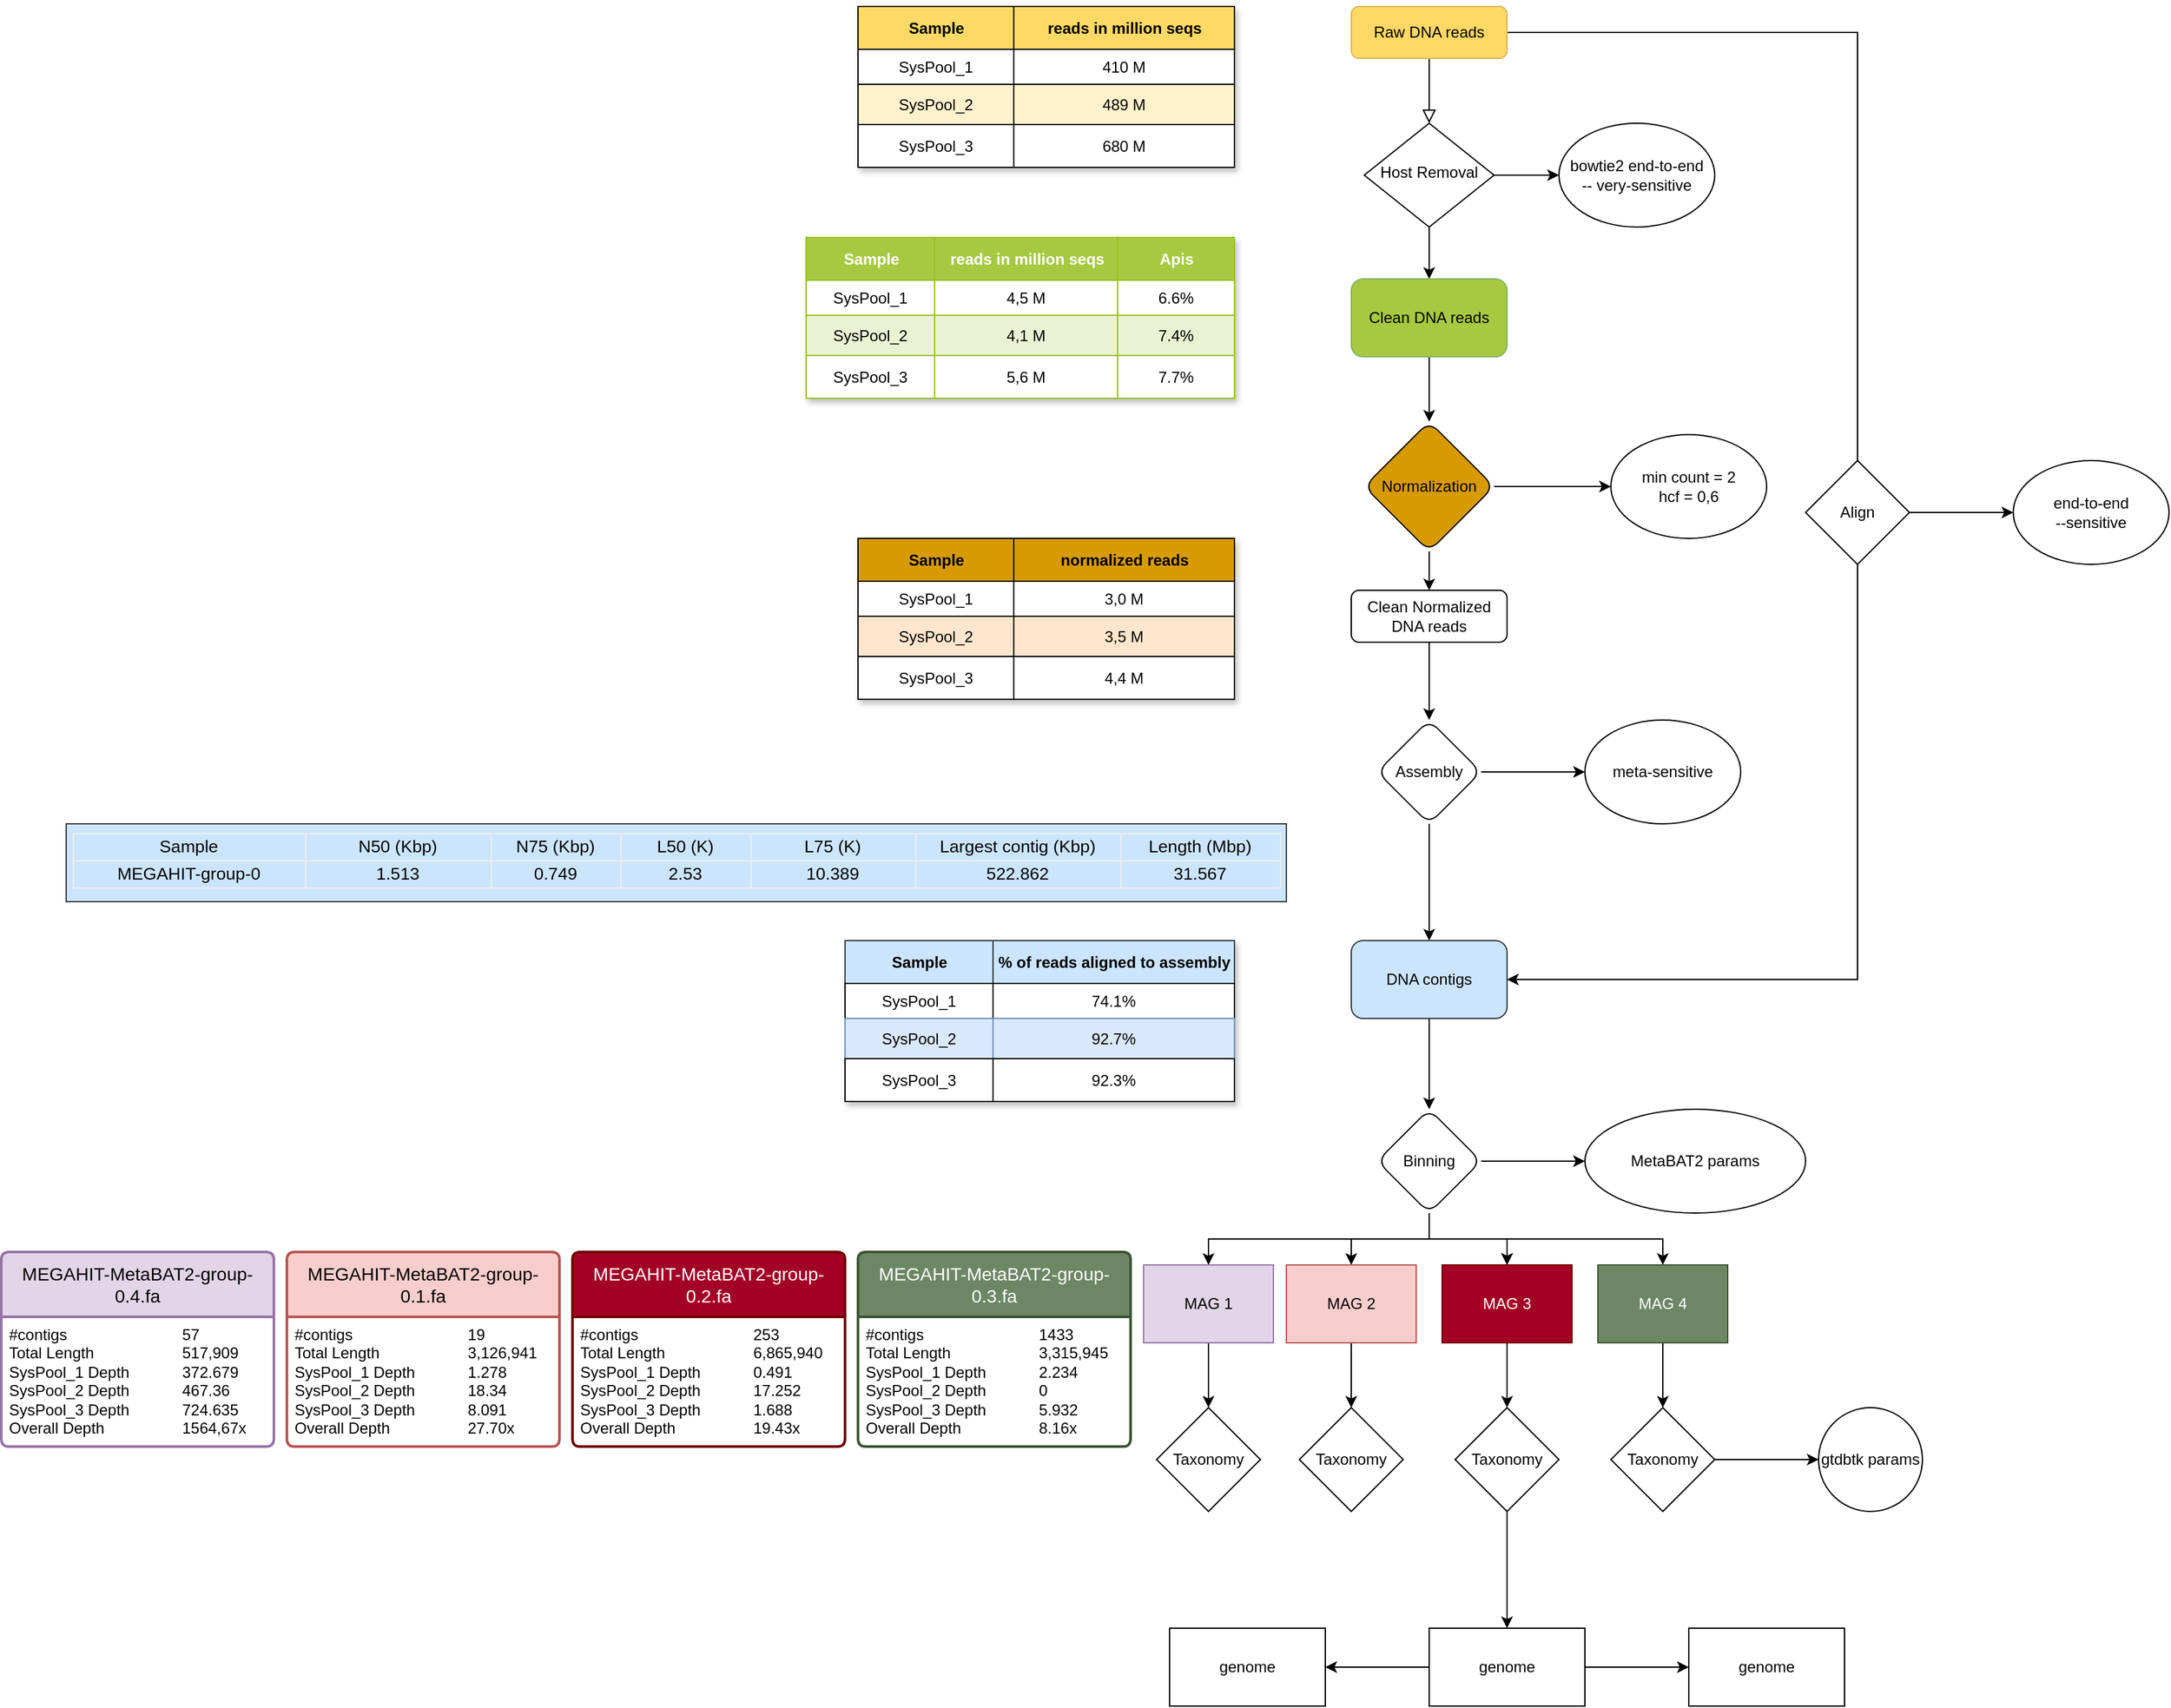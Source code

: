 <mxfile version="26.0.16">
  <diagram id="C5RBs43oDa-KdzZeNtuy" name="Page-1">
    <mxGraphModel dx="3728" dy="1181" grid="1" gridSize="10" guides="1" tooltips="1" connect="1" arrows="1" fold="1" page="1" pageScale="1" pageWidth="827" pageHeight="1169" math="0" shadow="0">
      <root>
        <mxCell id="WIyWlLk6GJQsqaUBKTNV-0" />
        <mxCell id="WIyWlLk6GJQsqaUBKTNV-1" parent="WIyWlLk6GJQsqaUBKTNV-0" />
        <mxCell id="WIyWlLk6GJQsqaUBKTNV-2" value="" style="rounded=0;html=1;jettySize=auto;orthogonalLoop=1;fontSize=11;endArrow=block;endFill=0;endSize=8;strokeWidth=1;shadow=0;labelBackgroundColor=none;edgeStyle=orthogonalEdgeStyle;" parent="WIyWlLk6GJQsqaUBKTNV-1" source="WIyWlLk6GJQsqaUBKTNV-3" target="WIyWlLk6GJQsqaUBKTNV-6" edge="1">
          <mxGeometry relative="1" as="geometry" />
        </mxCell>
        <mxCell id="R5FXkQCkuI0y1Rf3ddFC-20" style="edgeStyle=orthogonalEdgeStyle;rounded=0;orthogonalLoop=1;jettySize=auto;html=1;entryX=1;entryY=0.5;entryDx=0;entryDy=0;" parent="WIyWlLk6GJQsqaUBKTNV-1" source="WIyWlLk6GJQsqaUBKTNV-3" target="R5FXkQCkuI0y1Rf3ddFC-17" edge="1">
          <mxGeometry relative="1" as="geometry">
            <mxPoint x="600" y="840" as="targetPoint" />
            <Array as="points">
              <mxPoint x="550" y="100" />
              <mxPoint x="550" y="830" />
            </Array>
          </mxGeometry>
        </mxCell>
        <mxCell id="WIyWlLk6GJQsqaUBKTNV-3" value="Raw DNA reads" style="rounded=1;whiteSpace=wrap;html=1;fontSize=12;glass=0;strokeWidth=1;shadow=0;fillColor=#FFD966;strokeColor=#d6b656;" parent="WIyWlLk6GJQsqaUBKTNV-1" vertex="1">
          <mxGeometry x="160" y="80" width="120" height="40" as="geometry" />
        </mxCell>
        <mxCell id="R5FXkQCkuI0y1Rf3ddFC-5" style="edgeStyle=orthogonalEdgeStyle;rounded=0;orthogonalLoop=1;jettySize=auto;html=1;entryX=0.5;entryY=0;entryDx=0;entryDy=0;" parent="WIyWlLk6GJQsqaUBKTNV-1" source="WIyWlLk6GJQsqaUBKTNV-6" target="R5FXkQCkuI0y1Rf3ddFC-0" edge="1">
          <mxGeometry relative="1" as="geometry" />
        </mxCell>
        <mxCell id="R5FXkQCkuI0y1Rf3ddFC-6" style="edgeStyle=orthogonalEdgeStyle;rounded=0;orthogonalLoop=1;jettySize=auto;html=1;" parent="WIyWlLk6GJQsqaUBKTNV-1" source="WIyWlLk6GJQsqaUBKTNV-6" edge="1">
          <mxGeometry relative="1" as="geometry">
            <mxPoint x="320" y="210" as="targetPoint" />
          </mxGeometry>
        </mxCell>
        <mxCell id="WIyWlLk6GJQsqaUBKTNV-6" value="Host Removal" style="rhombus;whiteSpace=wrap;html=1;shadow=0;fontFamily=Helvetica;fontSize=12;align=center;strokeWidth=1;spacing=6;spacingTop=-4;" parent="WIyWlLk6GJQsqaUBKTNV-1" vertex="1">
          <mxGeometry x="170" y="170" width="100" height="80" as="geometry" />
        </mxCell>
        <mxCell id="R5FXkQCkuI0y1Rf3ddFC-12" value="" style="edgeStyle=orthogonalEdgeStyle;rounded=0;orthogonalLoop=1;jettySize=auto;html=1;" parent="WIyWlLk6GJQsqaUBKTNV-1" source="WIyWlLk6GJQsqaUBKTNV-11" target="R5FXkQCkuI0y1Rf3ddFC-11" edge="1">
          <mxGeometry relative="1" as="geometry" />
        </mxCell>
        <mxCell id="WIyWlLk6GJQsqaUBKTNV-11" value="Clean Normalized DNA reads" style="rounded=1;whiteSpace=wrap;html=1;fontSize=12;glass=0;strokeWidth=1;shadow=0;" parent="WIyWlLk6GJQsqaUBKTNV-1" vertex="1">
          <mxGeometry x="160" y="530" width="120" height="40" as="geometry" />
        </mxCell>
        <mxCell id="R5FXkQCkuI0y1Rf3ddFC-4" value="" style="edgeStyle=orthogonalEdgeStyle;rounded=0;orthogonalLoop=1;jettySize=auto;html=1;entryX=0.5;entryY=0;entryDx=0;entryDy=0;" parent="WIyWlLk6GJQsqaUBKTNV-1" source="R5FXkQCkuI0y1Rf3ddFC-0" target="R5FXkQCkuI0y1Rf3ddFC-3" edge="1">
          <mxGeometry relative="1" as="geometry">
            <mxPoint x="220" y="390" as="targetPoint" />
          </mxGeometry>
        </mxCell>
        <mxCell id="R5FXkQCkuI0y1Rf3ddFC-0" value="Clean DNA reads" style="rounded=1;whiteSpace=wrap;html=1;fillColor=#A7C942;strokeColor=#82b366;" parent="WIyWlLk6GJQsqaUBKTNV-1" vertex="1">
          <mxGeometry x="160" y="290" width="120" height="60" as="geometry" />
        </mxCell>
        <mxCell id="R5FXkQCkuI0y1Rf3ddFC-8" value="" style="edgeStyle=orthogonalEdgeStyle;rounded=0;orthogonalLoop=1;jettySize=auto;html=1;" parent="WIyWlLk6GJQsqaUBKTNV-1" source="R5FXkQCkuI0y1Rf3ddFC-3" target="R5FXkQCkuI0y1Rf3ddFC-7" edge="1">
          <mxGeometry relative="1" as="geometry" />
        </mxCell>
        <mxCell id="R5FXkQCkuI0y1Rf3ddFC-10" style="edgeStyle=orthogonalEdgeStyle;rounded=0;orthogonalLoop=1;jettySize=auto;html=1;" parent="WIyWlLk6GJQsqaUBKTNV-1" source="R5FXkQCkuI0y1Rf3ddFC-3" target="WIyWlLk6GJQsqaUBKTNV-11" edge="1">
          <mxGeometry relative="1" as="geometry" />
        </mxCell>
        <mxCell id="R5FXkQCkuI0y1Rf3ddFC-3" value="Normalization" style="rhombus;whiteSpace=wrap;html=1;rounded=1;fillColor=#D79B00;" parent="WIyWlLk6GJQsqaUBKTNV-1" vertex="1">
          <mxGeometry x="170" y="400" width="100" height="100" as="geometry" />
        </mxCell>
        <mxCell id="R5FXkQCkuI0y1Rf3ddFC-7" value="&lt;div&gt;min count = 2&lt;/div&gt;&lt;div&gt;hcf = 0,6&lt;/div&gt;" style="ellipse;whiteSpace=wrap;html=1;rounded=1;" parent="WIyWlLk6GJQsqaUBKTNV-1" vertex="1">
          <mxGeometry x="360" y="410" width="120" height="80" as="geometry" />
        </mxCell>
        <mxCell id="R5FXkQCkuI0y1Rf3ddFC-16" value="" style="edgeStyle=orthogonalEdgeStyle;rounded=0;orthogonalLoop=1;jettySize=auto;html=1;" parent="WIyWlLk6GJQsqaUBKTNV-1" source="R5FXkQCkuI0y1Rf3ddFC-11" target="R5FXkQCkuI0y1Rf3ddFC-15" edge="1">
          <mxGeometry relative="1" as="geometry" />
        </mxCell>
        <mxCell id="R5FXkQCkuI0y1Rf3ddFC-18" value="" style="edgeStyle=orthogonalEdgeStyle;rounded=0;orthogonalLoop=1;jettySize=auto;html=1;" parent="WIyWlLk6GJQsqaUBKTNV-1" source="R5FXkQCkuI0y1Rf3ddFC-11" target="R5FXkQCkuI0y1Rf3ddFC-17" edge="1">
          <mxGeometry relative="1" as="geometry" />
        </mxCell>
        <mxCell id="R5FXkQCkuI0y1Rf3ddFC-11" value="Assembly" style="rhombus;whiteSpace=wrap;html=1;rounded=1;glass=0;strokeWidth=1;shadow=0;" parent="WIyWlLk6GJQsqaUBKTNV-1" vertex="1">
          <mxGeometry x="180" y="630" width="80" height="80" as="geometry" />
        </mxCell>
        <mxCell id="R5FXkQCkuI0y1Rf3ddFC-15" value="meta-sensitive" style="ellipse;whiteSpace=wrap;html=1;rounded=1;glass=0;strokeWidth=1;shadow=0;" parent="WIyWlLk6GJQsqaUBKTNV-1" vertex="1">
          <mxGeometry x="340" y="630" width="120" height="80" as="geometry" />
        </mxCell>
        <mxCell id="R5FXkQCkuI0y1Rf3ddFC-28" value="" style="edgeStyle=orthogonalEdgeStyle;rounded=0;orthogonalLoop=1;jettySize=auto;html=1;" parent="WIyWlLk6GJQsqaUBKTNV-1" source="R5FXkQCkuI0y1Rf3ddFC-17" target="R5FXkQCkuI0y1Rf3ddFC-27" edge="1">
          <mxGeometry relative="1" as="geometry" />
        </mxCell>
        <mxCell id="R5FXkQCkuI0y1Rf3ddFC-17" value="DNA contigs" style="whiteSpace=wrap;html=1;rounded=1;glass=0;strokeWidth=1;shadow=0;fillColor=#cce5ff;strokeColor=#36393d;" parent="WIyWlLk6GJQsqaUBKTNV-1" vertex="1">
          <mxGeometry x="160" y="800" width="120" height="60" as="geometry" />
        </mxCell>
        <mxCell id="R5FXkQCkuI0y1Rf3ddFC-24" value="" style="edgeStyle=orthogonalEdgeStyle;rounded=0;orthogonalLoop=1;jettySize=auto;html=1;" parent="WIyWlLk6GJQsqaUBKTNV-1" source="R5FXkQCkuI0y1Rf3ddFC-21" target="R5FXkQCkuI0y1Rf3ddFC-23" edge="1">
          <mxGeometry relative="1" as="geometry" />
        </mxCell>
        <mxCell id="R5FXkQCkuI0y1Rf3ddFC-21" value="Align" style="rhombus;whiteSpace=wrap;html=1;" parent="WIyWlLk6GJQsqaUBKTNV-1" vertex="1">
          <mxGeometry x="510" y="430" width="80" height="80" as="geometry" />
        </mxCell>
        <mxCell id="R5FXkQCkuI0y1Rf3ddFC-22" value="&lt;div&gt;bowtie2 end-to-end&lt;/div&gt;&lt;div&gt;-- very-sensitive&lt;/div&gt;" style="ellipse;whiteSpace=wrap;html=1;" parent="WIyWlLk6GJQsqaUBKTNV-1" vertex="1">
          <mxGeometry x="320" y="170" width="120" height="80" as="geometry" />
        </mxCell>
        <mxCell id="R5FXkQCkuI0y1Rf3ddFC-23" value="&lt;div&gt;end-to-end&lt;/div&gt;&lt;div&gt;--sensitive&lt;/div&gt;" style="ellipse;whiteSpace=wrap;html=1;" parent="WIyWlLk6GJQsqaUBKTNV-1" vertex="1">
          <mxGeometry x="670" y="430" width="120" height="80" as="geometry" />
        </mxCell>
        <mxCell id="R5FXkQCkuI0y1Rf3ddFC-50" value="" style="edgeStyle=orthogonalEdgeStyle;rounded=0;orthogonalLoop=1;jettySize=auto;html=1;" parent="WIyWlLk6GJQsqaUBKTNV-1" source="R5FXkQCkuI0y1Rf3ddFC-27" target="R5FXkQCkuI0y1Rf3ddFC-43" edge="1">
          <mxGeometry relative="1" as="geometry" />
        </mxCell>
        <mxCell id="R5FXkQCkuI0y1Rf3ddFC-51" value="" style="edgeStyle=orthogonalEdgeStyle;rounded=0;orthogonalLoop=1;jettySize=auto;html=1;" parent="WIyWlLk6GJQsqaUBKTNV-1" source="R5FXkQCkuI0y1Rf3ddFC-27" target="R5FXkQCkuI0y1Rf3ddFC-43" edge="1">
          <mxGeometry relative="1" as="geometry" />
        </mxCell>
        <mxCell id="R5FXkQCkuI0y1Rf3ddFC-52" style="edgeStyle=orthogonalEdgeStyle;rounded=0;orthogonalLoop=1;jettySize=auto;html=1;entryX=0.5;entryY=0;entryDx=0;entryDy=0;" parent="WIyWlLk6GJQsqaUBKTNV-1" source="R5FXkQCkuI0y1Rf3ddFC-27" target="R5FXkQCkuI0y1Rf3ddFC-42" edge="1">
          <mxGeometry relative="1" as="geometry" />
        </mxCell>
        <mxCell id="R5FXkQCkuI0y1Rf3ddFC-55" style="edgeStyle=orthogonalEdgeStyle;rounded=0;orthogonalLoop=1;jettySize=auto;html=1;exitX=0.5;exitY=1;exitDx=0;exitDy=0;entryX=0.5;entryY=0;entryDx=0;entryDy=0;" parent="WIyWlLk6GJQsqaUBKTNV-1" source="R5FXkQCkuI0y1Rf3ddFC-27" target="R5FXkQCkuI0y1Rf3ddFC-54" edge="1">
          <mxGeometry relative="1" as="geometry" />
        </mxCell>
        <mxCell id="R5FXkQCkuI0y1Rf3ddFC-56" style="edgeStyle=orthogonalEdgeStyle;rounded=0;orthogonalLoop=1;jettySize=auto;html=1;exitX=0.5;exitY=1;exitDx=0;exitDy=0;entryX=0.5;entryY=0;entryDx=0;entryDy=0;" parent="WIyWlLk6GJQsqaUBKTNV-1" source="R5FXkQCkuI0y1Rf3ddFC-27" target="R5FXkQCkuI0y1Rf3ddFC-53" edge="1">
          <mxGeometry relative="1" as="geometry" />
        </mxCell>
        <mxCell id="R5FXkQCkuI0y1Rf3ddFC-59" value="" style="edgeStyle=orthogonalEdgeStyle;rounded=0;orthogonalLoop=1;jettySize=auto;html=1;" parent="WIyWlLk6GJQsqaUBKTNV-1" source="R5FXkQCkuI0y1Rf3ddFC-27" target="R5FXkQCkuI0y1Rf3ddFC-58" edge="1">
          <mxGeometry relative="1" as="geometry" />
        </mxCell>
        <mxCell id="R5FXkQCkuI0y1Rf3ddFC-27" value="Binning" style="rhombus;whiteSpace=wrap;html=1;rounded=1;glass=0;strokeWidth=1;shadow=0;" parent="WIyWlLk6GJQsqaUBKTNV-1" vertex="1">
          <mxGeometry x="180" y="930" width="80" height="80" as="geometry" />
        </mxCell>
        <mxCell id="R5FXkQCkuI0y1Rf3ddFC-63" value="" style="edgeStyle=orthogonalEdgeStyle;rounded=0;orthogonalLoop=1;jettySize=auto;html=1;" parent="WIyWlLk6GJQsqaUBKTNV-1" source="R5FXkQCkuI0y1Rf3ddFC-42" target="R5FXkQCkuI0y1Rf3ddFC-62" edge="1">
          <mxGeometry relative="1" as="geometry" />
        </mxCell>
        <mxCell id="R5FXkQCkuI0y1Rf3ddFC-42" value="MAG 2" style="whiteSpace=wrap;html=1;align=center;verticalAlign=middle;treeFolding=1;treeMoving=1;fillColor=#f8cecc;strokeColor=#b85450;" parent="WIyWlLk6GJQsqaUBKTNV-1" vertex="1">
          <mxGeometry x="110" y="1050" width="100" height="60" as="geometry" />
        </mxCell>
        <mxCell id="R5FXkQCkuI0y1Rf3ddFC-65" value="" style="edgeStyle=orthogonalEdgeStyle;rounded=0;orthogonalLoop=1;jettySize=auto;html=1;" parent="WIyWlLk6GJQsqaUBKTNV-1" source="R5FXkQCkuI0y1Rf3ddFC-43" target="R5FXkQCkuI0y1Rf3ddFC-64" edge="1">
          <mxGeometry relative="1" as="geometry" />
        </mxCell>
        <mxCell id="R5FXkQCkuI0y1Rf3ddFC-43" value="MAG 3" style="whiteSpace=wrap;html=1;align=center;verticalAlign=middle;treeFolding=1;treeMoving=1;fillColor=#a20025;fontColor=#ffffff;strokeColor=#6F0000;" parent="WIyWlLk6GJQsqaUBKTNV-1" vertex="1">
          <mxGeometry x="230" y="1050" width="100" height="60" as="geometry" />
        </mxCell>
        <mxCell id="R5FXkQCkuI0y1Rf3ddFC-67" value="" style="edgeStyle=orthogonalEdgeStyle;rounded=0;orthogonalLoop=1;jettySize=auto;html=1;" parent="WIyWlLk6GJQsqaUBKTNV-1" source="R5FXkQCkuI0y1Rf3ddFC-53" target="R5FXkQCkuI0y1Rf3ddFC-66" edge="1">
          <mxGeometry relative="1" as="geometry" />
        </mxCell>
        <mxCell id="R5FXkQCkuI0y1Rf3ddFC-53" value="MAG 4" style="whiteSpace=wrap;html=1;align=center;verticalAlign=middle;treeFolding=1;treeMoving=1;fillColor=#6d8764;fontColor=#ffffff;strokeColor=#3A5431;" parent="WIyWlLk6GJQsqaUBKTNV-1" vertex="1">
          <mxGeometry x="350" y="1050" width="100" height="60" as="geometry" />
        </mxCell>
        <mxCell id="R5FXkQCkuI0y1Rf3ddFC-61" value="" style="edgeStyle=orthogonalEdgeStyle;rounded=0;orthogonalLoop=1;jettySize=auto;html=1;" parent="WIyWlLk6GJQsqaUBKTNV-1" source="R5FXkQCkuI0y1Rf3ddFC-54" target="R5FXkQCkuI0y1Rf3ddFC-60" edge="1">
          <mxGeometry relative="1" as="geometry" />
        </mxCell>
        <mxCell id="R5FXkQCkuI0y1Rf3ddFC-54" value="MAG 1" style="whiteSpace=wrap;html=1;align=center;verticalAlign=middle;treeFolding=1;treeMoving=1;fillColor=#e1d5e7;strokeColor=#9673a6;" parent="WIyWlLk6GJQsqaUBKTNV-1" vertex="1">
          <mxGeometry y="1050" width="100" height="60" as="geometry" />
        </mxCell>
        <mxCell id="R5FXkQCkuI0y1Rf3ddFC-58" value="MetaBAT2 params" style="ellipse;whiteSpace=wrap;html=1;rounded=1;glass=0;strokeWidth=1;shadow=0;" parent="WIyWlLk6GJQsqaUBKTNV-1" vertex="1">
          <mxGeometry x="340" y="930" width="170" height="80" as="geometry" />
        </mxCell>
        <mxCell id="R5FXkQCkuI0y1Rf3ddFC-60" value="Taxonomy" style="rhombus;whiteSpace=wrap;html=1;" parent="WIyWlLk6GJQsqaUBKTNV-1" vertex="1">
          <mxGeometry x="10" y="1160" width="80" height="80" as="geometry" />
        </mxCell>
        <mxCell id="R5FXkQCkuI0y1Rf3ddFC-62" value="Taxonomy" style="rhombus;whiteSpace=wrap;html=1;" parent="WIyWlLk6GJQsqaUBKTNV-1" vertex="1">
          <mxGeometry x="120" y="1160" width="80" height="80" as="geometry" />
        </mxCell>
        <mxCell id="R5FXkQCkuI0y1Rf3ddFC-74" value="" style="edgeStyle=orthogonalEdgeStyle;rounded=0;orthogonalLoop=1;jettySize=auto;html=1;" parent="WIyWlLk6GJQsqaUBKTNV-1" source="R5FXkQCkuI0y1Rf3ddFC-64" target="R5FXkQCkuI0y1Rf3ddFC-73" edge="1">
          <mxGeometry relative="1" as="geometry" />
        </mxCell>
        <mxCell id="R5FXkQCkuI0y1Rf3ddFC-64" value="Taxonomy" style="rhombus;whiteSpace=wrap;html=1;" parent="WIyWlLk6GJQsqaUBKTNV-1" vertex="1">
          <mxGeometry x="240" y="1160" width="80" height="80" as="geometry" />
        </mxCell>
        <mxCell id="R5FXkQCkuI0y1Rf3ddFC-70" value="" style="edgeStyle=orthogonalEdgeStyle;rounded=0;orthogonalLoop=1;jettySize=auto;html=1;" parent="WIyWlLk6GJQsqaUBKTNV-1" source="R5FXkQCkuI0y1Rf3ddFC-66" target="R5FXkQCkuI0y1Rf3ddFC-69" edge="1">
          <mxGeometry relative="1" as="geometry" />
        </mxCell>
        <mxCell id="R5FXkQCkuI0y1Rf3ddFC-66" value="Taxonomy" style="rhombus;whiteSpace=wrap;html=1;" parent="WIyWlLk6GJQsqaUBKTNV-1" vertex="1">
          <mxGeometry x="360" y="1160" width="80" height="80" as="geometry" />
        </mxCell>
        <mxCell id="R5FXkQCkuI0y1Rf3ddFC-69" value="gtdbtk params" style="ellipse;whiteSpace=wrap;html=1;" parent="WIyWlLk6GJQsqaUBKTNV-1" vertex="1">
          <mxGeometry x="520" y="1160" width="80" height="80" as="geometry" />
        </mxCell>
        <mxCell id="R5FXkQCkuI0y1Rf3ddFC-76" value="" style="edgeStyle=orthogonalEdgeStyle;rounded=0;orthogonalLoop=1;jettySize=auto;html=1;" parent="WIyWlLk6GJQsqaUBKTNV-1" source="R5FXkQCkuI0y1Rf3ddFC-73" target="R5FXkQCkuI0y1Rf3ddFC-75" edge="1">
          <mxGeometry relative="1" as="geometry" />
        </mxCell>
        <mxCell id="R5FXkQCkuI0y1Rf3ddFC-78" value="" style="edgeStyle=orthogonalEdgeStyle;rounded=0;orthogonalLoop=1;jettySize=auto;html=1;" parent="WIyWlLk6GJQsqaUBKTNV-1" source="R5FXkQCkuI0y1Rf3ddFC-73" target="R5FXkQCkuI0y1Rf3ddFC-77" edge="1">
          <mxGeometry relative="1" as="geometry" />
        </mxCell>
        <mxCell id="R5FXkQCkuI0y1Rf3ddFC-73" value="genome" style="whiteSpace=wrap;html=1;" parent="WIyWlLk6GJQsqaUBKTNV-1" vertex="1">
          <mxGeometry x="220" y="1330" width="120" height="60" as="geometry" />
        </mxCell>
        <mxCell id="R5FXkQCkuI0y1Rf3ddFC-75" value="genome" style="whiteSpace=wrap;html=1;" parent="WIyWlLk6GJQsqaUBKTNV-1" vertex="1">
          <mxGeometry x="20" y="1330" width="120" height="60" as="geometry" />
        </mxCell>
        <mxCell id="R5FXkQCkuI0y1Rf3ddFC-77" value="genome" style="whiteSpace=wrap;html=1;" parent="WIyWlLk6GJQsqaUBKTNV-1" vertex="1">
          <mxGeometry x="420" y="1330" width="120" height="60" as="geometry" />
        </mxCell>
        <mxCell id="zTSfxV0gaFB9FaLGtcT8-1" value="Assets" style="childLayout=tableLayout;recursiveResize=0;shadow=1;fillColor=#FFF2CC;strokeColor=#000000;imageAspect=0;" vertex="1" parent="WIyWlLk6GJQsqaUBKTNV-1">
          <mxGeometry x="-220" y="80" width="290" height="124" as="geometry" />
        </mxCell>
        <mxCell id="zTSfxV0gaFB9FaLGtcT8-2" style="shape=tableRow;horizontal=0;startSize=0;swimlaneHead=0;swimlaneBody=0;top=0;left=0;bottom=0;right=0;dropTarget=0;collapsible=0;recursiveResize=0;expand=0;fontStyle=0;strokeColor=inherit;fillColor=#ffffff;" vertex="1" parent="zTSfxV0gaFB9FaLGtcT8-1">
          <mxGeometry width="290" height="33" as="geometry" />
        </mxCell>
        <mxCell id="zTSfxV0gaFB9FaLGtcT8-3" value="Sample" style="connectable=0;recursiveResize=0;strokeColor=#000000;fillColor=#FFD966;align=center;fontStyle=1;html=1;" vertex="1" parent="zTSfxV0gaFB9FaLGtcT8-2">
          <mxGeometry width="120" height="33" as="geometry">
            <mxRectangle width="120" height="33" as="alternateBounds" />
          </mxGeometry>
        </mxCell>
        <mxCell id="zTSfxV0gaFB9FaLGtcT8-4" value="reads in million seqs" style="connectable=0;recursiveResize=0;strokeColor=#000000;fillColor=#FFD966;align=center;fontStyle=1;html=1;" vertex="1" parent="zTSfxV0gaFB9FaLGtcT8-2">
          <mxGeometry x="120" width="170" height="33" as="geometry">
            <mxRectangle width="170" height="33" as="alternateBounds" />
          </mxGeometry>
        </mxCell>
        <mxCell id="zTSfxV0gaFB9FaLGtcT8-6" value="" style="shape=tableRow;horizontal=0;startSize=0;swimlaneHead=0;swimlaneBody=0;top=0;left=0;bottom=0;right=0;dropTarget=0;collapsible=0;recursiveResize=0;expand=0;fontStyle=0;strokeColor=inherit;fillColor=#ffffff;" vertex="1" parent="zTSfxV0gaFB9FaLGtcT8-1">
          <mxGeometry y="33" width="290" height="27" as="geometry" />
        </mxCell>
        <mxCell id="zTSfxV0gaFB9FaLGtcT8-7" value="SysPool_1" style="connectable=0;recursiveResize=0;strokeColor=inherit;fillColor=inherit;align=center;whiteSpace=wrap;html=1;" vertex="1" parent="zTSfxV0gaFB9FaLGtcT8-6">
          <mxGeometry width="120" height="27" as="geometry">
            <mxRectangle width="120" height="27" as="alternateBounds" />
          </mxGeometry>
        </mxCell>
        <mxCell id="zTSfxV0gaFB9FaLGtcT8-8" value="410 M" style="connectable=0;recursiveResize=0;strokeColor=inherit;fillColor=inherit;align=center;whiteSpace=wrap;html=1;" vertex="1" parent="zTSfxV0gaFB9FaLGtcT8-6">
          <mxGeometry x="120" width="170" height="27" as="geometry">
            <mxRectangle width="170" height="27" as="alternateBounds" />
          </mxGeometry>
        </mxCell>
        <mxCell id="zTSfxV0gaFB9FaLGtcT8-10" value="" style="shape=tableRow;horizontal=0;startSize=0;swimlaneHead=0;swimlaneBody=0;top=0;left=0;bottom=0;right=0;dropTarget=0;collapsible=0;recursiveResize=0;expand=0;fontStyle=1;strokeColor=inherit;fillColor=#EAF2D3;" vertex="1" parent="zTSfxV0gaFB9FaLGtcT8-1">
          <mxGeometry y="60" width="290" height="31" as="geometry" />
        </mxCell>
        <mxCell id="zTSfxV0gaFB9FaLGtcT8-11" value="SysPool_2" style="connectable=0;recursiveResize=0;strokeColor=#000000;fillColor=#fff2cc;whiteSpace=wrap;html=1;" vertex="1" parent="zTSfxV0gaFB9FaLGtcT8-10">
          <mxGeometry width="120" height="31" as="geometry">
            <mxRectangle width="120" height="31" as="alternateBounds" />
          </mxGeometry>
        </mxCell>
        <mxCell id="zTSfxV0gaFB9FaLGtcT8-12" value="489 M" style="connectable=0;recursiveResize=0;strokeColor=#000000;fillColor=#fff2cc;whiteSpace=wrap;html=1;" vertex="1" parent="zTSfxV0gaFB9FaLGtcT8-10">
          <mxGeometry x="120" width="170" height="31" as="geometry">
            <mxRectangle width="170" height="31" as="alternateBounds" />
          </mxGeometry>
        </mxCell>
        <mxCell id="zTSfxV0gaFB9FaLGtcT8-14" value="" style="shape=tableRow;horizontal=0;startSize=0;swimlaneHead=0;swimlaneBody=0;top=0;left=0;bottom=0;right=0;dropTarget=0;collapsible=0;recursiveResize=0;expand=0;fontStyle=0;strokeColor=inherit;fillColor=#ffffff;" vertex="1" parent="zTSfxV0gaFB9FaLGtcT8-1">
          <mxGeometry y="91" width="290" height="33" as="geometry" />
        </mxCell>
        <mxCell id="zTSfxV0gaFB9FaLGtcT8-15" value="SysPool_3" style="connectable=0;recursiveResize=0;strokeColor=inherit;fillColor=inherit;fontStyle=0;align=center;whiteSpace=wrap;html=1;" vertex="1" parent="zTSfxV0gaFB9FaLGtcT8-14">
          <mxGeometry width="120" height="33" as="geometry">
            <mxRectangle width="120" height="33" as="alternateBounds" />
          </mxGeometry>
        </mxCell>
        <mxCell id="zTSfxV0gaFB9FaLGtcT8-16" value="680 M" style="connectable=0;recursiveResize=0;strokeColor=inherit;fillColor=inherit;fontStyle=0;align=center;whiteSpace=wrap;html=1;" vertex="1" parent="zTSfxV0gaFB9FaLGtcT8-14">
          <mxGeometry x="120" width="170" height="33" as="geometry">
            <mxRectangle width="170" height="33" as="alternateBounds" />
          </mxGeometry>
        </mxCell>
        <mxCell id="zTSfxV0gaFB9FaLGtcT8-22" value="Assets" style="childLayout=tableLayout;recursiveResize=0;strokeColor=#98bf21;fillColor=#A7C942;shadow=1;" vertex="1" parent="WIyWlLk6GJQsqaUBKTNV-1">
          <mxGeometry x="-260" y="258" width="330" height="124" as="geometry" />
        </mxCell>
        <mxCell id="zTSfxV0gaFB9FaLGtcT8-23" style="shape=tableRow;horizontal=0;startSize=0;swimlaneHead=0;swimlaneBody=0;top=0;left=0;bottom=0;right=0;dropTarget=0;collapsible=0;recursiveResize=0;expand=0;fontStyle=0;strokeColor=inherit;fillColor=#ffffff;" vertex="1" parent="zTSfxV0gaFB9FaLGtcT8-22">
          <mxGeometry width="330" height="33" as="geometry" />
        </mxCell>
        <mxCell id="zTSfxV0gaFB9FaLGtcT8-24" value="Sample" style="connectable=0;recursiveResize=0;strokeColor=inherit;fillColor=#A7C942;align=center;fontStyle=1;fontColor=#FFFFFF;html=1;" vertex="1" parent="zTSfxV0gaFB9FaLGtcT8-23">
          <mxGeometry width="99" height="33" as="geometry">
            <mxRectangle width="99" height="33" as="alternateBounds" />
          </mxGeometry>
        </mxCell>
        <mxCell id="zTSfxV0gaFB9FaLGtcT8-25" value="reads in million seqs" style="connectable=0;recursiveResize=0;strokeColor=inherit;fillColor=#A7C942;align=center;fontStyle=1;fontColor=#FFFFFF;html=1;" vertex="1" parent="zTSfxV0gaFB9FaLGtcT8-23">
          <mxGeometry x="99" width="141" height="33" as="geometry">
            <mxRectangle width="141" height="33" as="alternateBounds" />
          </mxGeometry>
        </mxCell>
        <mxCell id="zTSfxV0gaFB9FaLGtcT8-35" value="Apis" style="connectable=0;recursiveResize=0;strokeColor=inherit;fillColor=#A7C942;align=center;fontStyle=1;fontColor=#FFFFFF;html=1;" vertex="1" parent="zTSfxV0gaFB9FaLGtcT8-23">
          <mxGeometry x="240" width="90" height="33" as="geometry">
            <mxRectangle width="90" height="33" as="alternateBounds" />
          </mxGeometry>
        </mxCell>
        <mxCell id="zTSfxV0gaFB9FaLGtcT8-26" value="" style="shape=tableRow;horizontal=0;startSize=0;swimlaneHead=0;swimlaneBody=0;top=0;left=0;bottom=0;right=0;dropTarget=0;collapsible=0;recursiveResize=0;expand=0;fontStyle=0;strokeColor=inherit;fillColor=#ffffff;" vertex="1" parent="zTSfxV0gaFB9FaLGtcT8-22">
          <mxGeometry y="33" width="330" height="27" as="geometry" />
        </mxCell>
        <mxCell id="zTSfxV0gaFB9FaLGtcT8-27" value="SysPool_1" style="connectable=0;recursiveResize=0;strokeColor=inherit;fillColor=inherit;align=center;whiteSpace=wrap;html=1;" vertex="1" parent="zTSfxV0gaFB9FaLGtcT8-26">
          <mxGeometry width="99" height="27" as="geometry">
            <mxRectangle width="99" height="27" as="alternateBounds" />
          </mxGeometry>
        </mxCell>
        <mxCell id="zTSfxV0gaFB9FaLGtcT8-28" value="4,5 M" style="connectable=0;recursiveResize=0;strokeColor=inherit;fillColor=inherit;align=center;whiteSpace=wrap;html=1;" vertex="1" parent="zTSfxV0gaFB9FaLGtcT8-26">
          <mxGeometry x="99" width="141" height="27" as="geometry">
            <mxRectangle width="141" height="27" as="alternateBounds" />
          </mxGeometry>
        </mxCell>
        <mxCell id="zTSfxV0gaFB9FaLGtcT8-36" value="6.6%" style="connectable=0;recursiveResize=0;strokeColor=inherit;fillColor=inherit;align=center;whiteSpace=wrap;html=1;" vertex="1" parent="zTSfxV0gaFB9FaLGtcT8-26">
          <mxGeometry x="240" width="90" height="27" as="geometry">
            <mxRectangle width="90" height="27" as="alternateBounds" />
          </mxGeometry>
        </mxCell>
        <mxCell id="zTSfxV0gaFB9FaLGtcT8-29" value="" style="shape=tableRow;horizontal=0;startSize=0;swimlaneHead=0;swimlaneBody=0;top=0;left=0;bottom=0;right=0;dropTarget=0;collapsible=0;recursiveResize=0;expand=0;fontStyle=1;strokeColor=inherit;fillColor=#EAF2D3;" vertex="1" parent="zTSfxV0gaFB9FaLGtcT8-22">
          <mxGeometry y="60" width="330" height="31" as="geometry" />
        </mxCell>
        <mxCell id="zTSfxV0gaFB9FaLGtcT8-30" value="SysPool_2" style="connectable=0;recursiveResize=0;strokeColor=inherit;fillColor=inherit;whiteSpace=wrap;html=1;" vertex="1" parent="zTSfxV0gaFB9FaLGtcT8-29">
          <mxGeometry width="99" height="31" as="geometry">
            <mxRectangle width="99" height="31" as="alternateBounds" />
          </mxGeometry>
        </mxCell>
        <mxCell id="zTSfxV0gaFB9FaLGtcT8-31" value="4,1 M" style="connectable=0;recursiveResize=0;strokeColor=inherit;fillColor=inherit;whiteSpace=wrap;html=1;" vertex="1" parent="zTSfxV0gaFB9FaLGtcT8-29">
          <mxGeometry x="99" width="141" height="31" as="geometry">
            <mxRectangle width="141" height="31" as="alternateBounds" />
          </mxGeometry>
        </mxCell>
        <mxCell id="zTSfxV0gaFB9FaLGtcT8-37" value="7.4%" style="connectable=0;recursiveResize=0;strokeColor=inherit;fillColor=inherit;whiteSpace=wrap;html=1;" vertex="1" parent="zTSfxV0gaFB9FaLGtcT8-29">
          <mxGeometry x="240" width="90" height="31" as="geometry">
            <mxRectangle width="90" height="31" as="alternateBounds" />
          </mxGeometry>
        </mxCell>
        <mxCell id="zTSfxV0gaFB9FaLGtcT8-32" value="" style="shape=tableRow;horizontal=0;startSize=0;swimlaneHead=0;swimlaneBody=0;top=0;left=0;bottom=0;right=0;dropTarget=0;collapsible=0;recursiveResize=0;expand=0;fontStyle=0;strokeColor=inherit;fillColor=#ffffff;" vertex="1" parent="zTSfxV0gaFB9FaLGtcT8-22">
          <mxGeometry y="91" width="330" height="33" as="geometry" />
        </mxCell>
        <mxCell id="zTSfxV0gaFB9FaLGtcT8-33" value="SysPool_3" style="connectable=0;recursiveResize=0;strokeColor=inherit;fillColor=inherit;fontStyle=0;align=center;whiteSpace=wrap;html=1;" vertex="1" parent="zTSfxV0gaFB9FaLGtcT8-32">
          <mxGeometry width="99" height="33" as="geometry">
            <mxRectangle width="99" height="33" as="alternateBounds" />
          </mxGeometry>
        </mxCell>
        <mxCell id="zTSfxV0gaFB9FaLGtcT8-34" value="5,6 M" style="connectable=0;recursiveResize=0;strokeColor=inherit;fillColor=inherit;fontStyle=0;align=center;whiteSpace=wrap;html=1;" vertex="1" parent="zTSfxV0gaFB9FaLGtcT8-32">
          <mxGeometry x="99" width="141" height="33" as="geometry">
            <mxRectangle width="141" height="33" as="alternateBounds" />
          </mxGeometry>
        </mxCell>
        <mxCell id="zTSfxV0gaFB9FaLGtcT8-38" value="7.7%" style="connectable=0;recursiveResize=0;strokeColor=inherit;fillColor=inherit;fontStyle=0;align=center;whiteSpace=wrap;html=1;" vertex="1" parent="zTSfxV0gaFB9FaLGtcT8-32">
          <mxGeometry x="240" width="90" height="33" as="geometry">
            <mxRectangle width="90" height="33" as="alternateBounds" />
          </mxGeometry>
        </mxCell>
        <mxCell id="zTSfxV0gaFB9FaLGtcT8-39" value="Assets" style="childLayout=tableLayout;recursiveResize=0;strokeColor=#000000;fillColor=#d5e8d4;shadow=1;" vertex="1" parent="WIyWlLk6GJQsqaUBKTNV-1">
          <mxGeometry x="-220" y="490" width="290" height="124" as="geometry" />
        </mxCell>
        <mxCell id="zTSfxV0gaFB9FaLGtcT8-40" style="shape=tableRow;horizontal=0;startSize=0;swimlaneHead=0;swimlaneBody=0;top=0;left=0;bottom=0;right=0;dropTarget=0;collapsible=0;recursiveResize=0;expand=0;fontStyle=0;strokeColor=inherit;fillColor=#ffffff;" vertex="1" parent="zTSfxV0gaFB9FaLGtcT8-39">
          <mxGeometry width="290" height="33" as="geometry" />
        </mxCell>
        <mxCell id="zTSfxV0gaFB9FaLGtcT8-41" value="Sample" style="connectable=0;recursiveResize=0;strokeColor=#000000;fillColor=#D79B00;align=center;fontStyle=1;html=1;" vertex="1" parent="zTSfxV0gaFB9FaLGtcT8-40">
          <mxGeometry width="120" height="33" as="geometry">
            <mxRectangle width="120" height="33" as="alternateBounds" />
          </mxGeometry>
        </mxCell>
        <mxCell id="zTSfxV0gaFB9FaLGtcT8-42" value="normalized reads" style="connectable=0;recursiveResize=0;strokeColor=#000000;fillColor=#D79B00;align=center;fontStyle=1;html=1;" vertex="1" parent="zTSfxV0gaFB9FaLGtcT8-40">
          <mxGeometry x="120" width="170" height="33" as="geometry">
            <mxRectangle width="170" height="33" as="alternateBounds" />
          </mxGeometry>
        </mxCell>
        <mxCell id="zTSfxV0gaFB9FaLGtcT8-43" value="" style="shape=tableRow;horizontal=0;startSize=0;swimlaneHead=0;swimlaneBody=0;top=0;left=0;bottom=0;right=0;dropTarget=0;collapsible=0;recursiveResize=0;expand=0;fontStyle=0;strokeColor=inherit;fillColor=#ffffff;" vertex="1" parent="zTSfxV0gaFB9FaLGtcT8-39">
          <mxGeometry y="33" width="290" height="27" as="geometry" />
        </mxCell>
        <mxCell id="zTSfxV0gaFB9FaLGtcT8-44" value="SysPool_1" style="connectable=0;recursiveResize=0;strokeColor=inherit;fillColor=inherit;align=center;whiteSpace=wrap;html=1;" vertex="1" parent="zTSfxV0gaFB9FaLGtcT8-43">
          <mxGeometry width="120" height="27" as="geometry">
            <mxRectangle width="120" height="27" as="alternateBounds" />
          </mxGeometry>
        </mxCell>
        <mxCell id="zTSfxV0gaFB9FaLGtcT8-45" value="3,0 M" style="connectable=0;recursiveResize=0;strokeColor=inherit;fillColor=inherit;align=center;whiteSpace=wrap;html=1;" vertex="1" parent="zTSfxV0gaFB9FaLGtcT8-43">
          <mxGeometry x="120" width="170" height="27" as="geometry">
            <mxRectangle width="170" height="27" as="alternateBounds" />
          </mxGeometry>
        </mxCell>
        <mxCell id="zTSfxV0gaFB9FaLGtcT8-46" value="" style="shape=tableRow;horizontal=0;startSize=0;swimlaneHead=0;swimlaneBody=0;top=0;left=0;bottom=0;right=0;dropTarget=0;collapsible=0;recursiveResize=0;expand=0;fontStyle=1;strokeColor=inherit;fillColor=#EAF2D3;" vertex="1" parent="zTSfxV0gaFB9FaLGtcT8-39">
          <mxGeometry y="60" width="290" height="31" as="geometry" />
        </mxCell>
        <mxCell id="zTSfxV0gaFB9FaLGtcT8-47" value="SysPool_2" style="connectable=0;recursiveResize=0;strokeColor=#000000;fillColor=#ffe6cc;whiteSpace=wrap;html=1;" vertex="1" parent="zTSfxV0gaFB9FaLGtcT8-46">
          <mxGeometry width="120" height="31" as="geometry">
            <mxRectangle width="120" height="31" as="alternateBounds" />
          </mxGeometry>
        </mxCell>
        <mxCell id="zTSfxV0gaFB9FaLGtcT8-48" value="3,5 M" style="connectable=0;recursiveResize=0;strokeColor=#000000;fillColor=#ffe6cc;whiteSpace=wrap;html=1;" vertex="1" parent="zTSfxV0gaFB9FaLGtcT8-46">
          <mxGeometry x="120" width="170" height="31" as="geometry">
            <mxRectangle width="170" height="31" as="alternateBounds" />
          </mxGeometry>
        </mxCell>
        <mxCell id="zTSfxV0gaFB9FaLGtcT8-49" value="" style="shape=tableRow;horizontal=0;startSize=0;swimlaneHead=0;swimlaneBody=0;top=0;left=0;bottom=0;right=0;dropTarget=0;collapsible=0;recursiveResize=0;expand=0;fontStyle=0;strokeColor=inherit;fillColor=#ffffff;" vertex="1" parent="zTSfxV0gaFB9FaLGtcT8-39">
          <mxGeometry y="91" width="290" height="33" as="geometry" />
        </mxCell>
        <mxCell id="zTSfxV0gaFB9FaLGtcT8-50" value="SysPool_3" style="connectable=0;recursiveResize=0;strokeColor=inherit;fillColor=inherit;fontStyle=0;align=center;whiteSpace=wrap;html=1;" vertex="1" parent="zTSfxV0gaFB9FaLGtcT8-49">
          <mxGeometry width="120" height="33" as="geometry">
            <mxRectangle width="120" height="33" as="alternateBounds" />
          </mxGeometry>
        </mxCell>
        <mxCell id="zTSfxV0gaFB9FaLGtcT8-51" value="4,4 M" style="connectable=0;recursiveResize=0;strokeColor=inherit;fillColor=inherit;fontStyle=0;align=center;whiteSpace=wrap;html=1;" vertex="1" parent="zTSfxV0gaFB9FaLGtcT8-49">
          <mxGeometry x="120" width="170" height="33" as="geometry">
            <mxRectangle width="170" height="33" as="alternateBounds" />
          </mxGeometry>
        </mxCell>
        <UserObject label="&lt;table data-sheets-baot=&quot;1&quot; data-sheets-root=&quot;1&quot; style=&quot;table-layout:fixed;font-size:10pt;font-family:Arial;width:0px;border-collapse:collapse;border:none&quot; border=&quot;1&quot; dir=&quot;ltr&quot; cellpadding=&quot;0&quot; cellspacing=&quot;0&quot; xmlns=&quot;http://www.w3.org/1999/xhtml&quot;&gt;&lt;colgroup&gt;&lt;col width=&quot;179&quot;&gt;&lt;col width=&quot;143&quot;&gt;&lt;col width=&quot;100&quot;&gt;&lt;col width=&quot;100&quot;&gt;&lt;col width=&quot;127&quot;&gt;&lt;col width=&quot;158&quot;&gt;&lt;col width=&quot;123&quot;&gt;&lt;/colgroup&gt;&lt;tbody&gt;&lt;tr style=&quot;height:21px;&quot;&gt;&lt;td style=&quot;overflow:hidden;padding:2px 3px 2px 3px;vertical-align:bottom;&quot;&gt;Sample&lt;/td&gt;&lt;td style=&quot;overflow:hidden;padding:2px 3px 2px 3px;vertical-align:bottom;&quot;&gt;N50 (Kbp)&lt;/td&gt;&lt;td style=&quot;overflow:hidden;padding:2px 3px 2px 3px;vertical-align:bottom;&quot;&gt;N75 (Kbp)&lt;/td&gt;&lt;td style=&quot;overflow:hidden;padding:2px 3px 2px 3px;vertical-align:bottom;&quot;&gt;L50 (K)&lt;/td&gt;&lt;td style=&quot;overflow:hidden;padding:2px 3px 2px 3px;vertical-align:bottom;&quot;&gt;L75 (K)&lt;/td&gt;&lt;td style=&quot;overflow:hidden;padding:2px 3px 2px 3px;vertical-align:bottom;&quot;&gt;Largest contig (Kbp)&lt;/td&gt;&lt;td style=&quot;overflow:hidden;padding:2px 3px 2px 3px;vertical-align:bottom;&quot;&gt;Length (Mbp)&lt;/td&gt;&lt;/tr&gt;&lt;tr style=&quot;height:21px;&quot;&gt;&lt;td style=&quot;overflow:hidden;padding:2px 3px 2px 3px;vertical-align:bottom;&quot;&gt;MEGAHIT-group-0&lt;/td&gt;&lt;td style=&quot;overflow: hidden; padding: 2px 3px; vertical-align: bottom;&quot;&gt;1.513&lt;/td&gt;&lt;td style=&quot;overflow: hidden; padding: 2px 3px; vertical-align: bottom;&quot;&gt;0.749&lt;/td&gt;&lt;td style=&quot;overflow: hidden; padding: 2px 3px; vertical-align: bottom;&quot;&gt;2.53&lt;/td&gt;&lt;td style=&quot;overflow: hidden; padding: 2px 3px; vertical-align: bottom;&quot;&gt;10.389&lt;/td&gt;&lt;td style=&quot;overflow: hidden; padding: 2px 3px; vertical-align: bottom;&quot;&gt;522.862&lt;/td&gt;&lt;td style=&quot;overflow: hidden; padding: 2px 3px; vertical-align: bottom;&quot;&gt;31.567&lt;/td&gt;&lt;/tr&gt;&lt;/tbody&gt;&lt;/table&gt;" link="&lt;table xmlns=&quot;http://www.w3.org/1999/xhtml&quot; cellspacing=&quot;0&quot; cellpadding=&quot;0&quot; dir=&quot;ltr&quot; border=&quot;1&quot; style=&quot;table-layout:fixed;font-size:10pt;font-family:Arial;width:0px;border-collapse:collapse;border:none&quot; data-sheets-root=&quot;1&quot; data-sheets-baot=&quot;1&quot;&gt;&lt;colgroup&gt;&lt;col width=&quot;179&quot;&gt;&lt;col width=&quot;143&quot;&gt;&lt;col width=&quot;100&quot;&gt;&lt;col width=&quot;100&quot;&gt;&lt;col width=&quot;127&quot;&gt;&lt;col width=&quot;158&quot;&gt;&lt;col width=&quot;123&quot;&gt;&lt;/colgroup&gt;&lt;tbody&gt;&lt;tr style=&quot;height:21px;&quot;&gt;&lt;td style=&quot;overflow:hidden;padding:2px 3px 2px 3px;vertical-align:bottom;&quot;&gt;Sample&lt;/td&gt;&lt;td style=&quot;overflow:hidden;padding:2px 3px 2px 3px;vertical-align:bottom;&quot;&gt;N50 (Kbp)&lt;/td&gt;&lt;td style=&quot;overflow:hidden;padding:2px 3px 2px 3px;vertical-align:bottom;&quot;&gt;N75 (Kbp)&lt;/td&gt;&lt;td style=&quot;overflow:hidden;padding:2px 3px 2px 3px;vertical-align:bottom;&quot;&gt;L50 (K)&lt;/td&gt;&lt;td style=&quot;overflow:hidden;padding:2px 3px 2px 3px;vertical-align:bottom;&quot;&gt;L75 (K)&lt;/td&gt;&lt;td style=&quot;overflow:hidden;padding:2px 3px 2px 3px;vertical-align:bottom;&quot;&gt;Largest contig (Kbp)&lt;/td&gt;&lt;td style=&quot;overflow:hidden;padding:2px 3px 2px 3px;vertical-align:bottom;&quot;&gt;Length (Mbp)&lt;/td&gt;&lt;/tr&gt;&lt;tr style=&quot;height:21px;&quot;&gt;&lt;td style=&quot;overflow:hidden;padding:2px 3px 2px 3px;vertical-align:bottom;&quot;&gt;MEGAHIT-group-0&lt;/td&gt;&lt;td style=&quot;overflow:hidden;padding:2px 3px 2px 3px;vertical-align:bottom;text-align:right;&quot;&gt;1.513&lt;/td&gt;&lt;td style=&quot;overflow:hidden;padding:2px 3px 2px 3px;vertical-align:bottom;text-align:right;&quot;&gt;0.749&lt;/td&gt;&lt;td style=&quot;overflow:hidden;padding:2px 3px 2px 3px;vertical-align:bottom;text-align:right;&quot;&gt;2.53&lt;/td&gt;&lt;td style=&quot;overflow:hidden;padding:2px 3px 2px 3px;vertical-align:bottom;text-align:right;&quot;&gt;10.389&lt;/td&gt;&lt;td style=&quot;overflow:hidden;padding:2px 3px 2px 3px;vertical-align:bottom;text-align:right;&quot;&gt;522.862&lt;/td&gt;&lt;td style=&quot;overflow:hidden;padding:2px 3px 2px 3px;vertical-align:bottom;text-align:right;&quot;&gt;31.567&lt;/td&gt;&lt;/tr&gt;&lt;/tbody&gt;&lt;/table&gt;" id="zTSfxV0gaFB9FaLGtcT8-56">
          <mxCell style="text;whiteSpace=wrap;html=1;fillColor=#cce5ff;strokeColor=#36393d;align=center;" vertex="1" parent="WIyWlLk6GJQsqaUBKTNV-1">
            <mxGeometry x="-830" y="710" width="940" height="60" as="geometry" />
          </mxCell>
        </UserObject>
        <mxCell id="zTSfxV0gaFB9FaLGtcT8-70" value="Assets" style="childLayout=tableLayout;recursiveResize=0;shadow=1;fillColor=#FFF2CC;strokeColor=#000000;imageAspect=0;" vertex="1" parent="WIyWlLk6GJQsqaUBKTNV-1">
          <mxGeometry x="-230" y="800" width="300" height="124" as="geometry" />
        </mxCell>
        <mxCell id="zTSfxV0gaFB9FaLGtcT8-71" style="shape=tableRow;horizontal=0;startSize=0;swimlaneHead=0;swimlaneBody=0;top=0;left=0;bottom=0;right=0;dropTarget=0;collapsible=0;recursiveResize=0;expand=0;fontStyle=0;strokeColor=inherit;fillColor=#ffffff;" vertex="1" parent="zTSfxV0gaFB9FaLGtcT8-70">
          <mxGeometry width="300" height="33" as="geometry" />
        </mxCell>
        <mxCell id="zTSfxV0gaFB9FaLGtcT8-72" value="Sample" style="connectable=0;recursiveResize=0;strokeColor=#36393d;fillColor=#cce5ff;align=center;fontStyle=1;html=1;" vertex="1" parent="zTSfxV0gaFB9FaLGtcT8-71">
          <mxGeometry width="114" height="33" as="geometry">
            <mxRectangle width="114" height="33" as="alternateBounds" />
          </mxGeometry>
        </mxCell>
        <mxCell id="zTSfxV0gaFB9FaLGtcT8-73" value="% of reads aligned to assembly" style="connectable=0;recursiveResize=0;strokeColor=#36393d;fillColor=#cce5ff;align=center;fontStyle=1;html=1;" vertex="1" parent="zTSfxV0gaFB9FaLGtcT8-71">
          <mxGeometry x="114" width="186" height="33" as="geometry">
            <mxRectangle width="186" height="33" as="alternateBounds" />
          </mxGeometry>
        </mxCell>
        <mxCell id="zTSfxV0gaFB9FaLGtcT8-74" value="" style="shape=tableRow;horizontal=0;startSize=0;swimlaneHead=0;swimlaneBody=0;top=0;left=0;bottom=0;right=0;dropTarget=0;collapsible=0;recursiveResize=0;expand=0;fontStyle=0;strokeColor=inherit;fillColor=#ffffff;" vertex="1" parent="zTSfxV0gaFB9FaLGtcT8-70">
          <mxGeometry y="33" width="300" height="27" as="geometry" />
        </mxCell>
        <mxCell id="zTSfxV0gaFB9FaLGtcT8-75" value="SysPool_1" style="connectable=0;recursiveResize=0;strokeColor=inherit;fillColor=inherit;align=center;whiteSpace=wrap;html=1;" vertex="1" parent="zTSfxV0gaFB9FaLGtcT8-74">
          <mxGeometry width="114" height="27" as="geometry">
            <mxRectangle width="114" height="27" as="alternateBounds" />
          </mxGeometry>
        </mxCell>
        <mxCell id="zTSfxV0gaFB9FaLGtcT8-76" value="74.1%" style="connectable=0;recursiveResize=0;strokeColor=inherit;fillColor=inherit;align=center;whiteSpace=wrap;html=1;" vertex="1" parent="zTSfxV0gaFB9FaLGtcT8-74">
          <mxGeometry x="114" width="186" height="27" as="geometry">
            <mxRectangle width="186" height="27" as="alternateBounds" />
          </mxGeometry>
        </mxCell>
        <mxCell id="zTSfxV0gaFB9FaLGtcT8-77" value="" style="shape=tableRow;horizontal=0;startSize=0;swimlaneHead=0;swimlaneBody=0;top=0;left=0;bottom=0;right=0;dropTarget=0;collapsible=0;recursiveResize=0;expand=0;fontStyle=1;strokeColor=inherit;fillColor=#EAF2D3;" vertex="1" parent="zTSfxV0gaFB9FaLGtcT8-70">
          <mxGeometry y="60" width="300" height="31" as="geometry" />
        </mxCell>
        <mxCell id="zTSfxV0gaFB9FaLGtcT8-78" value="SysPool_2" style="connectable=0;recursiveResize=0;strokeColor=#6c8ebf;fillColor=#dae8fc;whiteSpace=wrap;html=1;" vertex="1" parent="zTSfxV0gaFB9FaLGtcT8-77">
          <mxGeometry width="114" height="31" as="geometry">
            <mxRectangle width="114" height="31" as="alternateBounds" />
          </mxGeometry>
        </mxCell>
        <mxCell id="zTSfxV0gaFB9FaLGtcT8-79" value="92.7%" style="connectable=0;recursiveResize=0;strokeColor=#6c8ebf;fillColor=#dae8fc;whiteSpace=wrap;html=1;" vertex="1" parent="zTSfxV0gaFB9FaLGtcT8-77">
          <mxGeometry x="114" width="186" height="31" as="geometry">
            <mxRectangle width="186" height="31" as="alternateBounds" />
          </mxGeometry>
        </mxCell>
        <mxCell id="zTSfxV0gaFB9FaLGtcT8-80" value="" style="shape=tableRow;horizontal=0;startSize=0;swimlaneHead=0;swimlaneBody=0;top=0;left=0;bottom=0;right=0;dropTarget=0;collapsible=0;recursiveResize=0;expand=0;fontStyle=0;strokeColor=inherit;fillColor=#ffffff;" vertex="1" parent="zTSfxV0gaFB9FaLGtcT8-70">
          <mxGeometry y="91" width="300" height="33" as="geometry" />
        </mxCell>
        <mxCell id="zTSfxV0gaFB9FaLGtcT8-81" value="SysPool_3" style="connectable=0;recursiveResize=0;strokeColor=inherit;fillColor=inherit;fontStyle=0;align=center;whiteSpace=wrap;html=1;" vertex="1" parent="zTSfxV0gaFB9FaLGtcT8-80">
          <mxGeometry width="114" height="33" as="geometry">
            <mxRectangle width="114" height="33" as="alternateBounds" />
          </mxGeometry>
        </mxCell>
        <mxCell id="zTSfxV0gaFB9FaLGtcT8-82" value="92.3%" style="connectable=0;recursiveResize=0;strokeColor=inherit;fillColor=inherit;fontStyle=0;align=center;whiteSpace=wrap;html=1;" vertex="1" parent="zTSfxV0gaFB9FaLGtcT8-80">
          <mxGeometry x="114" width="186" height="33" as="geometry">
            <mxRectangle width="186" height="33" as="alternateBounds" />
          </mxGeometry>
        </mxCell>
        <mxCell id="zTSfxV0gaFB9FaLGtcT8-83" value="MEGAHIT-MetaBAT2-group-0.4.fa" style="swimlane;childLayout=stackLayout;horizontal=1;startSize=50;horizontalStack=0;rounded=1;fontSize=14;fontStyle=0;strokeWidth=2;resizeParent=0;resizeLast=1;shadow=0;dashed=0;align=center;arcSize=4;whiteSpace=wrap;html=1;fillColor=#e1d5e7;strokeColor=#9673a6;" vertex="1" parent="WIyWlLk6GJQsqaUBKTNV-1">
          <mxGeometry x="-880" y="1040" width="210" height="150" as="geometry" />
        </mxCell>
        <mxCell id="zTSfxV0gaFB9FaLGtcT8-84" value="#contigs&lt;span style=&quot;white-space: pre;&quot;&gt;&#x9;&lt;/span&gt;&lt;span style=&quot;white-space: pre;&quot;&gt;&#x9;&lt;/span&gt;&lt;span style=&quot;white-space: pre;&quot;&gt;&#x9;&lt;/span&gt;&lt;span style=&quot;white-space: pre;&quot;&gt;&#x9;&lt;/span&gt;57&lt;div&gt;Total Length&lt;span style=&quot;white-space: pre;&quot;&gt;&#x9;&lt;span style=&quot;white-space: pre;&quot;&gt;&#x9;&lt;/span&gt;&lt;span style=&quot;white-space: pre;&quot;&gt;&#x9;&lt;/span&gt;517,909&lt;/span&gt;&lt;/div&gt;&lt;div&gt;SysPool_1 Depth&lt;span style=&quot;white-space: pre;&quot;&gt;&#x9;&lt;span style=&quot;white-space: pre;&quot;&gt;&#x9;&lt;/span&gt;372.679&lt;/span&gt;&lt;/div&gt;&lt;div&gt;SysPool_2 Depth&lt;span style=&quot;white-space: pre;&quot;&gt;&#x9;&lt;span style=&quot;white-space: pre;&quot;&gt;&#x9;&lt;/span&gt;467.36&lt;/span&gt;&lt;/div&gt;&lt;div&gt;SysPool_3 Depth&lt;span style=&quot;white-space: pre;&quot;&gt;&lt;span style=&quot;white-space: pre;&quot;&gt;&#x9;&lt;/span&gt;&lt;span style=&quot;white-space: pre;&quot;&gt;&#x9;&lt;/span&gt;724.635&#x9;&lt;/span&gt;&lt;/div&gt;&lt;div&gt;Overall Depth&lt;span style=&quot;white-space: pre;&quot;&gt;&#x9;&lt;/span&gt;&lt;span style=&quot;white-space: pre;&quot;&gt;&#x9;&lt;/span&gt;&lt;span style=&quot;white-space: pre;&quot;&gt;&#x9;&lt;/span&gt;1564,67x&lt;span style=&quot;white-space: pre;&quot;&gt;&lt;/span&gt;&lt;/div&gt;" style="align=left;strokeColor=none;fillColor=none;spacingLeft=4;spacingRight=4;fontSize=12;verticalAlign=top;resizable=0;rotatable=0;part=1;html=1;whiteSpace=wrap;" vertex="1" parent="zTSfxV0gaFB9FaLGtcT8-83">
          <mxGeometry y="50" width="210" height="100" as="geometry" />
        </mxCell>
        <mxCell id="zTSfxV0gaFB9FaLGtcT8-85" value="MEGAHIT-MetaBAT2-group-0.1.fa" style="swimlane;childLayout=stackLayout;horizontal=1;startSize=50;horizontalStack=0;rounded=1;fontSize=14;fontStyle=0;strokeWidth=2;resizeParent=0;resizeLast=1;shadow=0;dashed=0;align=center;arcSize=4;whiteSpace=wrap;html=1;fillColor=#f8cecc;strokeColor=#b85450;" vertex="1" parent="WIyWlLk6GJQsqaUBKTNV-1">
          <mxGeometry x="-660" y="1040" width="210" height="150" as="geometry" />
        </mxCell>
        <mxCell id="zTSfxV0gaFB9FaLGtcT8-86" value="#contigs&lt;span style=&quot;white-space: pre;&quot;&gt;&#x9;&lt;/span&gt;&lt;span style=&quot;white-space: pre;&quot;&gt;&#x9;&lt;span style=&quot;white-space: pre;&quot;&gt;&#x9;&lt;/span&gt;&lt;span style=&quot;white-space: pre;&quot;&gt;&#x9;&lt;/span&gt;19&lt;/span&gt;&lt;div&gt;Total Length&lt;span style=&quot;white-space: pre;&quot;&gt;&#x9;&lt;span style=&quot;white-space: pre;&quot;&gt;&#x9;&lt;/span&gt;&lt;span style=&quot;white-space: pre;&quot;&gt;&#x9;&lt;/span&gt;3,126,941&lt;/span&gt;&lt;/div&gt;&lt;div&gt;SysPool_1 Depth&lt;span style=&quot;white-space: pre;&quot;&gt;&#x9;&lt;span style=&quot;white-space: pre;&quot;&gt;&#x9;&lt;/span&gt;1.278&lt;/span&gt;&lt;/div&gt;&lt;div&gt;SysPool_2 Depth&lt;span style=&quot;white-space: pre;&quot;&gt;&lt;span style=&quot;white-space: pre;&quot;&gt;&#x9;&lt;/span&gt;&lt;span style=&quot;white-space: pre;&quot;&gt;&#x9;&lt;/span&gt;18.34&#x9;&lt;/span&gt;&lt;/div&gt;&lt;div&gt;SysPool_3 Depth&lt;span style=&quot;white-space: pre;&quot;&gt;&#x9;&lt;/span&gt;&lt;span style=&quot;white-space: pre;&quot;&gt;&#x9;&lt;/span&gt;8.091&lt;/div&gt;&lt;div&gt;Overall Depth&lt;span style=&quot;white-space: pre;&quot;&gt;&#x9;&lt;/span&gt;&lt;span style=&quot;white-space: pre;&quot;&gt;&#x9;&lt;/span&gt;&lt;span style=&quot;white-space: pre;&quot;&gt;&#x9;&lt;/span&gt;27.70x&lt;span style=&quot;white-space: pre;&quot;&gt;&lt;/span&gt;&lt;/div&gt;" style="align=left;strokeColor=none;fillColor=none;spacingLeft=4;spacingRight=4;fontSize=12;verticalAlign=top;resizable=0;rotatable=0;part=1;html=1;whiteSpace=wrap;" vertex="1" parent="zTSfxV0gaFB9FaLGtcT8-85">
          <mxGeometry y="50" width="210" height="100" as="geometry" />
        </mxCell>
        <mxCell id="zTSfxV0gaFB9FaLGtcT8-87" value="MEGAHIT-MetaBAT2-group-0.2.fa" style="swimlane;childLayout=stackLayout;horizontal=1;startSize=50;horizontalStack=0;rounded=1;fontSize=14;fontStyle=0;strokeWidth=2;resizeParent=0;resizeLast=1;shadow=0;dashed=0;align=center;arcSize=4;whiteSpace=wrap;html=1;fillColor=#a20025;fontColor=#ffffff;strokeColor=#6F0000;" vertex="1" parent="WIyWlLk6GJQsqaUBKTNV-1">
          <mxGeometry x="-440" y="1040" width="210" height="150" as="geometry" />
        </mxCell>
        <mxCell id="zTSfxV0gaFB9FaLGtcT8-88" value="#contigs&lt;span style=&quot;white-space: pre;&quot;&gt;&#x9;&lt;/span&gt;&lt;span style=&quot;white-space: pre;&quot;&gt;&#x9;&lt;span style=&quot;white-space: pre;&quot;&gt;&#x9;&lt;/span&gt;&lt;span style=&quot;white-space: pre;&quot;&gt;&#x9;253&lt;/span&gt;&lt;/span&gt;&lt;div&gt;Total Length&lt;span style=&quot;white-space: pre;&quot;&gt;&#x9;&lt;span style=&quot;white-space: pre;&quot;&gt;&#x9;&lt;/span&gt;&lt;span style=&quot;white-space: pre;&quot;&gt;&#x9;6,865,940&lt;/span&gt;&lt;/span&gt;&lt;/div&gt;&lt;div&gt;SysPool_1 Depth&lt;span style=&quot;white-space: pre;&quot;&gt;&#x9;&lt;span style=&quot;white-space: pre;&quot;&gt;&#x9;&lt;/span&gt;0.491&lt;/span&gt;&lt;/div&gt;&lt;div&gt;SysPool_2 Depth&lt;span style=&quot;white-space: pre;&quot;&gt;&lt;span style=&quot;white-space: pre;&quot;&gt;&#x9;&lt;/span&gt;&lt;span style=&quot;white-space: pre;&quot;&gt;&#x9;&lt;/span&gt;17.252&#x9;&lt;/span&gt;&lt;/div&gt;&lt;div&gt;SysPool_3 Depth&lt;span style=&quot;white-space: pre;&quot;&gt;&#x9;&lt;/span&gt;&lt;span style=&quot;white-space: pre;&quot;&gt;&#x9;&lt;/span&gt;1.688&lt;/div&gt;&lt;div&gt;Overall Depth&lt;span style=&quot;white-space: pre;&quot;&gt;&#x9;&lt;/span&gt;&lt;span style=&quot;white-space: pre;&quot;&gt;&#x9;&lt;/span&gt;&lt;span style=&quot;white-space: pre;&quot;&gt;&#x9;&lt;/span&gt;19.43x&lt;/div&gt;" style="align=left;strokeColor=none;fillColor=none;spacingLeft=4;spacingRight=4;fontSize=12;verticalAlign=top;resizable=0;rotatable=0;part=1;html=1;whiteSpace=wrap;" vertex="1" parent="zTSfxV0gaFB9FaLGtcT8-87">
          <mxGeometry y="50" width="210" height="100" as="geometry" />
        </mxCell>
        <mxCell id="zTSfxV0gaFB9FaLGtcT8-89" value="MEGAHIT-MetaBAT2-group-0.3.fa" style="swimlane;childLayout=stackLayout;horizontal=1;startSize=50;horizontalStack=0;rounded=1;fontSize=14;fontStyle=0;strokeWidth=2;resizeParent=0;resizeLast=1;shadow=0;dashed=0;align=center;arcSize=4;whiteSpace=wrap;html=1;fillColor=#6d8764;fontColor=#ffffff;strokeColor=#3A5431;" vertex="1" parent="WIyWlLk6GJQsqaUBKTNV-1">
          <mxGeometry x="-220" y="1040" width="210" height="150" as="geometry" />
        </mxCell>
        <mxCell id="zTSfxV0gaFB9FaLGtcT8-90" value="#contigs&lt;span style=&quot;white-space: pre;&quot;&gt;&#x9;&lt;/span&gt;&lt;span style=&quot;white-space: pre;&quot;&gt;&#x9;&lt;span style=&quot;white-space: pre;&quot;&gt;&#x9;&lt;/span&gt;&lt;span style=&quot;white-space: pre;&quot;&gt;&#x9;1433&lt;/span&gt;&lt;/span&gt;&lt;div&gt;Total Length&lt;span style=&quot;white-space: pre;&quot;&gt;&#x9;&lt;span style=&quot;white-space: pre;&quot;&gt;&#x9;&lt;/span&gt;&lt;span style=&quot;white-space: pre;&quot;&gt;&#x9;3,315,945&lt;/span&gt;&lt;/span&gt;&lt;/div&gt;&lt;div&gt;SysPool_1 Depth&lt;span style=&quot;white-space: pre;&quot;&gt;&#x9;&lt;span style=&quot;white-space: pre;&quot;&gt;&#x9;&lt;/span&gt;2.234&lt;/span&gt;&lt;/div&gt;&lt;div&gt;SysPool_2 Depth&lt;span style=&quot;white-space: pre;&quot;&gt;&lt;span style=&quot;white-space: pre;&quot;&gt;&#x9;&lt;/span&gt;&lt;span style=&quot;white-space: pre;&quot;&gt;&#x9;&lt;/span&gt;0&#x9;&lt;/span&gt;&lt;/div&gt;&lt;div&gt;SysPool_3 Depth&lt;span style=&quot;white-space: pre;&quot;&gt;&#x9;&lt;/span&gt;&lt;span style=&quot;white-space: pre;&quot;&gt;&#x9;&lt;/span&gt;5.932&lt;/div&gt;&lt;div&gt;Overall Depth&lt;span style=&quot;white-space: pre;&quot;&gt;&#x9;&lt;/span&gt;&lt;span style=&quot;white-space: pre;&quot;&gt;&#x9;&lt;/span&gt;&lt;span style=&quot;white-space: pre;&quot;&gt;&#x9;&lt;/span&gt;8.16x&lt;/div&gt;" style="align=left;strokeColor=none;fillColor=none;spacingLeft=4;spacingRight=4;fontSize=12;verticalAlign=top;resizable=0;rotatable=0;part=1;html=1;whiteSpace=wrap;" vertex="1" parent="zTSfxV0gaFB9FaLGtcT8-89">
          <mxGeometry y="50" width="210" height="100" as="geometry" />
        </mxCell>
      </root>
    </mxGraphModel>
  </diagram>
</mxfile>
